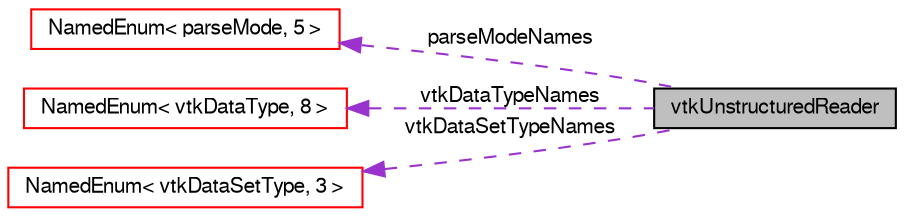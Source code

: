digraph "vtkUnstructuredReader"
{
  bgcolor="transparent";
  edge [fontname="FreeSans",fontsize="10",labelfontname="FreeSans",labelfontsize="10"];
  node [fontname="FreeSans",fontsize="10",shape=record];
  rankdir="LR";
  Node1 [label="vtkUnstructuredReader",height=0.2,width=0.4,color="black", fillcolor="grey75", style="filled", fontcolor="black"];
  Node2 -> Node1 [dir="back",color="darkorchid3",fontsize="10",style="dashed",label=" parseModeNames" ,fontname="FreeSans"];
  Node2 [label="NamedEnum\< parseMode, 5 \>",height=0.2,width=0.4,color="red",URL="$a25998.html"];
  Node7 -> Node1 [dir="back",color="darkorchid3",fontsize="10",style="dashed",label=" vtkDataTypeNames" ,fontname="FreeSans"];
  Node7 [label="NamedEnum\< vtkDataType, 8 \>",height=0.2,width=0.4,color="red",URL="$a25998.html"];
  Node8 -> Node1 [dir="back",color="darkorchid3",fontsize="10",style="dashed",label=" vtkDataSetTypeNames" ,fontname="FreeSans"];
  Node8 [label="NamedEnum\< vtkDataSetType, 3 \>",height=0.2,width=0.4,color="red",URL="$a25998.html"];
}
